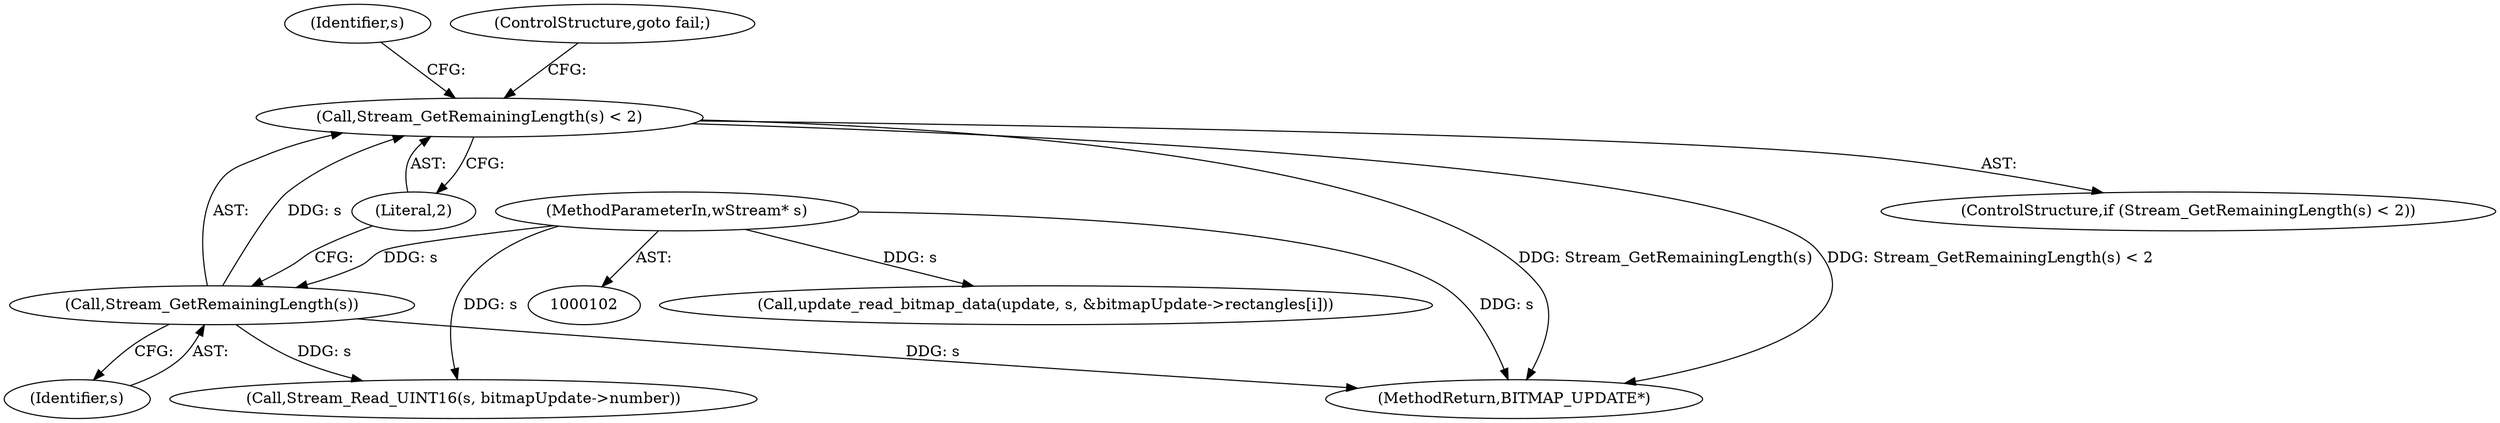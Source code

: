 digraph "0_FreeRDP_445a5a42c500ceb80f8fa7f2c11f3682538033f3@API" {
"1000119" [label="(Call,Stream_GetRemainingLength(s) < 2)"];
"1000120" [label="(Call,Stream_GetRemainingLength(s))"];
"1000104" [label="(MethodParameterIn,wStream* s)"];
"1000124" [label="(Call,Stream_Read_UINT16(s, bitmapUpdate->number))"];
"1000121" [label="(Identifier,s)"];
"1000104" [label="(MethodParameterIn,wStream* s)"];
"1000213" [label="(Call,update_read_bitmap_data(update, s, &bitmapUpdate->rectangles[i]))"];
"1000125" [label="(Identifier,s)"];
"1000120" [label="(Call,Stream_GetRemainingLength(s))"];
"1000122" [label="(Literal,2)"];
"1000119" [label="(Call,Stream_GetRemainingLength(s) < 2)"];
"1000118" [label="(ControlStructure,if (Stream_GetRemainingLength(s) < 2))"];
"1000123" [label="(ControlStructure,goto fail;)"];
"1000233" [label="(MethodReturn,BITMAP_UPDATE*)"];
"1000119" -> "1000118"  [label="AST: "];
"1000119" -> "1000122"  [label="CFG: "];
"1000120" -> "1000119"  [label="AST: "];
"1000122" -> "1000119"  [label="AST: "];
"1000123" -> "1000119"  [label="CFG: "];
"1000125" -> "1000119"  [label="CFG: "];
"1000119" -> "1000233"  [label="DDG: Stream_GetRemainingLength(s)"];
"1000119" -> "1000233"  [label="DDG: Stream_GetRemainingLength(s) < 2"];
"1000120" -> "1000119"  [label="DDG: s"];
"1000120" -> "1000121"  [label="CFG: "];
"1000121" -> "1000120"  [label="AST: "];
"1000122" -> "1000120"  [label="CFG: "];
"1000120" -> "1000233"  [label="DDG: s"];
"1000104" -> "1000120"  [label="DDG: s"];
"1000120" -> "1000124"  [label="DDG: s"];
"1000104" -> "1000102"  [label="AST: "];
"1000104" -> "1000233"  [label="DDG: s"];
"1000104" -> "1000124"  [label="DDG: s"];
"1000104" -> "1000213"  [label="DDG: s"];
}
